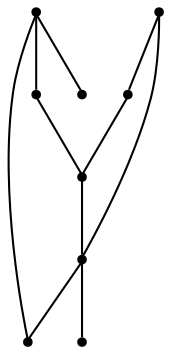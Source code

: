 graph {
  node [shape=point,comment="{\"directed\":false,\"doi\":\"10.1007/978-3-030-92931-2_17\",\"figure\":\"4 (2)\"}"]

  v0 [pos="569.0750218218363,562.3036492167873"]
  v1 [pos="537.1824337421538,449.6121103766973"]
  v2 [pos="622.2293432365261,415.5945042973526"]
  v3 [pos="435.11932726024,396.45844040332076"]
  v4 [pos="520.1703620532106,647.349317693747"]
  v5 [pos="418.10932219487216,532.5367495878588"]
  v6 [pos="356.44947761732845,621.8374484746445"]
  v7 [pos="324.55689748619807,398.5835392779752"]
  v8 [pos="307.5458511604904,498.51507389965775"]

  v0 -- v1 [id="-1",pos="569.0750218218363,562.3036492167873 537.1824337421538,449.6121103766973 537.1824337421538,449.6121103766973 537.1824337421538,449.6121103766973"]
  v8 -- v3 [id="-2",pos="307.5458511604904,498.51507389965775 435.11932726024,396.45844040332076 435.11932726024,396.45844040332076 435.11932726024,396.45844040332076"]
  v7 -- v5 [id="-3",pos="324.55689748619807,398.5835392779752 418.10932219487216,532.5367495878588 418.10932219487216,532.5367495878588 418.10932219487216,532.5367495878588"]
  v7 -- v8 [id="-4",pos="324.55689748619807,398.5835392779752 307.5458511604904,498.51507389965775 307.5458511604904,498.51507389965775 307.5458511604904,498.51507389965775"]
  v0 -- v2 [id="-5",pos="569.0750218218363,562.3036492167873 622.2293432365261,415.5945042973526 622.2293432365261,415.5945042973526 622.2293432365261,415.5945042973526"]
  v1 -- v3 [id="-6",pos="537.1824337421538,449.6121103766973 435.11932726024,396.45844040332076 435.11932726024,396.45844040332076 435.11932726024,396.45844040332076"]
  v4 -- v0 [id="-7",pos="520.1703620532106,647.349317693747 569.0750218218363,562.3036492167873 569.0750218218363,562.3036492167873 569.0750218218363,562.3036492167873"]
  v3 -- v5 [id="-8",pos="435.11932726024,396.45844040332076 418.10932219487216,532.5367495878588 418.10932219487216,532.5367495878588 418.10932219487216,532.5367495878588"]
  v5 -- v6 [id="-9",pos="418.10932219487216,532.5367495878588 356.44947761732845,621.8374484746445 356.44947761732845,621.8374484746445 356.44947761732845,621.8374484746445"]
  v5 -- v4 [id="-10",pos="418.10932219487216,532.5367495878588 520.1703620532106,647.349317693747 520.1703620532106,647.349317693747 520.1703620532106,647.349317693747"]
}
